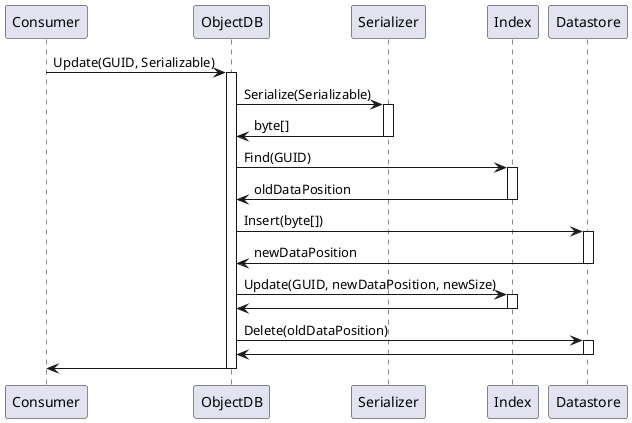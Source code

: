 @startuml
participant Consumer
participant ObjectDB
participant Serializer
participant Index
participant Datastore

Consumer -> ObjectDB ++: Update(GUID, Serializable)

ObjectDB  -> Serializer ++: Serialize(Serializable)
Serializer -> ObjectDB --: byte[]

ObjectDB -> Index ++: Find(GUID)
Index -> ObjectDB --: oldDataPosition

ObjectDB -> Datastore ++: Insert(byte[])
Datastore -> ObjectDB --: newDataPosition

ObjectDB -> Index ++: Update(GUID, newDataPosition, newSize)
Index -> ObjectDB --

ObjectDB -> Datastore ++: Delete(oldDataPosition)
Datastore -> ObjectDB --

ObjectDB -> Consumer --

@enduml
